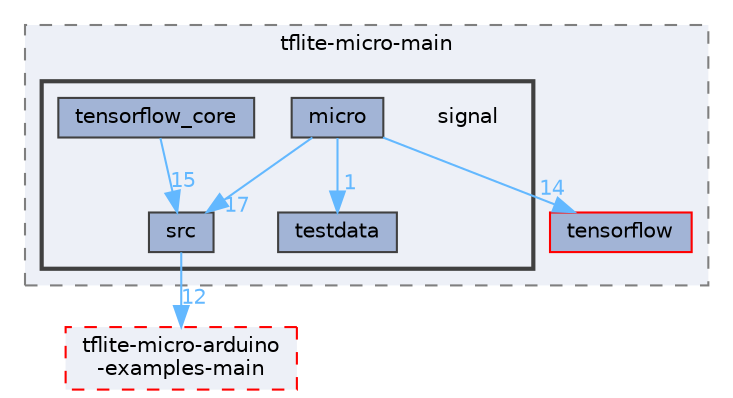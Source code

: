 digraph "Arduino/GetStartedWithMachineLearningOnArduino/tflite-micro-main/signal"
{
 // LATEX_PDF_SIZE
  bgcolor="transparent";
  edge [fontname=Helvetica,fontsize=10,labelfontname=Helvetica,labelfontsize=10];
  node [fontname=Helvetica,fontsize=10,shape=box,height=0.2,width=0.4];
  compound=true
  subgraph clusterdir_37328d0195f4d1497edc6914cc71a1c6 {
    graph [ bgcolor="#edf0f7", pencolor="grey50", label="tflite-micro-main", fontname=Helvetica,fontsize=10 style="filled,dashed", URL="dir_37328d0195f4d1497edc6914cc71a1c6.html",tooltip=""]
  dir_e5bdcbd8b9c0fefb7a2e0f3ea674e16e [label="tensorflow", fillcolor="#a2b4d6", color="red", style="filled", URL="dir_e5bdcbd8b9c0fefb7a2e0f3ea674e16e.html",tooltip=""];
  subgraph clusterdir_8ce83f6ebad9376744fd0b51d76c92be {
    graph [ bgcolor="#edf0f7", pencolor="grey25", label="", fontname=Helvetica,fontsize=10 style="filled,bold", URL="dir_8ce83f6ebad9376744fd0b51d76c92be.html",tooltip=""]
    dir_8ce83f6ebad9376744fd0b51d76c92be [shape=plaintext, label="signal"];
  dir_470929622d2f22ba6de19dae5848d703 [label="micro", fillcolor="#a2b4d6", color="grey25", style="filled", URL="dir_470929622d2f22ba6de19dae5848d703.html",tooltip=""];
  dir_f3dcc7a3e7501157a34132ac60ef26a4 [label="src", fillcolor="#a2b4d6", color="grey25", style="filled", URL="dir_f3dcc7a3e7501157a34132ac60ef26a4.html",tooltip=""];
  dir_e34c738fcce77dac6484102affedb1fc [label="tensorflow_core", fillcolor="#a2b4d6", color="grey25", style="filled", URL="dir_e34c738fcce77dac6484102affedb1fc.html",tooltip=""];
  dir_d7b23f9b65100f8e4145c8aef5c340e3 [label="testdata", fillcolor="#a2b4d6", color="grey25", style="filled", URL="dir_d7b23f9b65100f8e4145c8aef5c340e3.html",tooltip=""];
  }
  }
  dir_0d2ed21f8b79a9b0d8abfa821a489de0 [label="tflite-micro-arduino\l-examples-main", fillcolor="#edf0f7", color="red", style="filled,dashed", URL="dir_0d2ed21f8b79a9b0d8abfa821a489de0.html",tooltip=""];
  dir_470929622d2f22ba6de19dae5848d703->dir_d7b23f9b65100f8e4145c8aef5c340e3 [headlabel="1", labeldistance=1.5 headhref="dir_000188_000326.html" href="dir_000188_000326.html" color="steelblue1" fontcolor="steelblue1"];
  dir_470929622d2f22ba6de19dae5848d703->dir_e5bdcbd8b9c0fefb7a2e0f3ea674e16e [headlabel="14", labeldistance=1.5 headhref="dir_000188_000317.html" href="dir_000188_000317.html" color="steelblue1" fontcolor="steelblue1"];
  dir_470929622d2f22ba6de19dae5848d703->dir_f3dcc7a3e7501157a34132ac60ef26a4 [headlabel="17", labeldistance=1.5 headhref="dir_000188_000299.html" href="dir_000188_000299.html" color="steelblue1" fontcolor="steelblue1"];
  dir_f3dcc7a3e7501157a34132ac60ef26a4->dir_0d2ed21f8b79a9b0d8abfa821a489de0 [headlabel="12", labeldistance=1.5 headhref="dir_000299_000335.html" href="dir_000299_000335.html" color="steelblue1" fontcolor="steelblue1"];
  dir_e34c738fcce77dac6484102affedb1fc->dir_f3dcc7a3e7501157a34132ac60ef26a4 [headlabel="15", labeldistance=1.5 headhref="dir_000319_000299.html" href="dir_000319_000299.html" color="steelblue1" fontcolor="steelblue1"];
}
